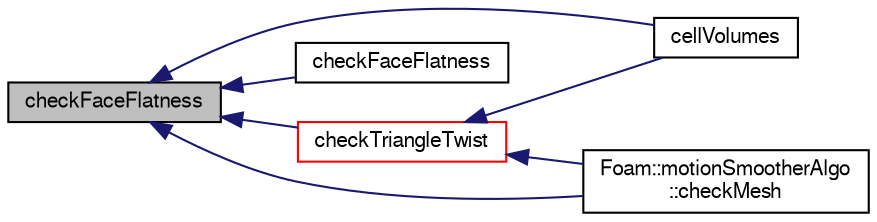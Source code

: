 digraph "checkFaceFlatness"
{
  bgcolor="transparent";
  edge [fontname="FreeSans",fontsize="10",labelfontname="FreeSans",labelfontsize="10"];
  node [fontname="FreeSans",fontsize="10",shape=record];
  rankdir="LR";
  Node6261 [label="checkFaceFlatness",height=0.2,width=0.4,color="black", fillcolor="grey75", style="filled", fontcolor="black"];
  Node6261 -> Node6262 [dir="back",color="midnightblue",fontsize="10",style="solid",fontname="FreeSans"];
  Node6262 [label="cellVolumes",height=0.2,width=0.4,color="black",URL="$a21562.html#abead6b42c36ac9c1a86fb2707b304a2f"];
  Node6261 -> Node6263 [dir="back",color="midnightblue",fontsize="10",style="solid",fontname="FreeSans"];
  Node6263 [label="checkFaceFlatness",height=0.2,width=0.4,color="black",URL="$a21562.html#ab7bad731598711ccdd370c43471c67a3"];
  Node6261 -> Node6264 [dir="back",color="midnightblue",fontsize="10",style="solid",fontname="FreeSans"];
  Node6264 [label="Foam::motionSmootherAlgo\l::checkMesh",height=0.2,width=0.4,color="black",URL="$a21550.html#aa9f61ed4ec6238efaec747b27fa0143c",tooltip="Check part of mesh including baffles with mesh settings in dict. "];
  Node6261 -> Node6265 [dir="back",color="midnightblue",fontsize="10",style="solid",fontname="FreeSans"];
  Node6265 [label="checkTriangleTwist",height=0.2,width=0.4,color="red",URL="$a21562.html#a1cffc7219859f1b1b9ed8a96be57f242",tooltip="Consecutive triangle (from face-centre decomposition) normals. "];
  Node6265 -> Node6262 [dir="back",color="midnightblue",fontsize="10",style="solid",fontname="FreeSans"];
  Node6265 -> Node6264 [dir="back",color="midnightblue",fontsize="10",style="solid",fontname="FreeSans"];
}
